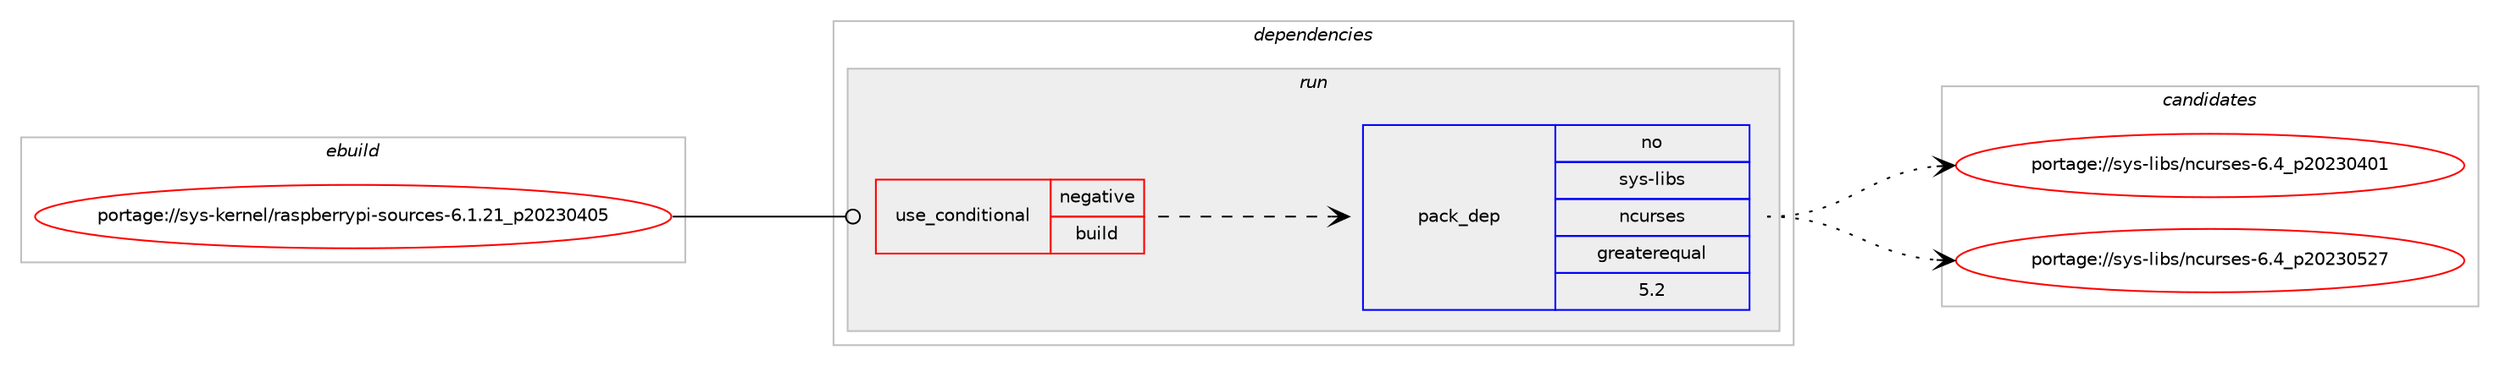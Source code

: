 digraph prolog {

# *************
# Graph options
# *************

newrank=true;
concentrate=true;
compound=true;
graph [rankdir=LR,fontname=Helvetica,fontsize=10,ranksep=1.5];#, ranksep=2.5, nodesep=0.2];
edge  [arrowhead=vee];
node  [fontname=Helvetica,fontsize=10];

# **********
# The ebuild
# **********

subgraph cluster_leftcol {
color=gray;
rank=same;
label=<<i>ebuild</i>>;
id [label="portage://sys-kernel/raspberrypi-sources-6.1.21_p20230405", color=red, width=4, href="../sys-kernel/raspberrypi-sources-6.1.21_p20230405.svg"];
}

# ****************
# The dependencies
# ****************

subgraph cluster_midcol {
color=gray;
label=<<i>dependencies</i>>;
subgraph cluster_compile {
fillcolor="#eeeeee";
style=filled;
label=<<i>compile</i>>;
}
subgraph cluster_compileandrun {
fillcolor="#eeeeee";
style=filled;
label=<<i>compile and run</i>>;
}
subgraph cluster_run {
fillcolor="#eeeeee";
style=filled;
label=<<i>run</i>>;
subgraph cond11453 {
dependency16225 [label=<<TABLE BORDER="0" CELLBORDER="1" CELLSPACING="0" CELLPADDING="4"><TR><TD ROWSPAN="3" CELLPADDING="10">use_conditional</TD></TR><TR><TD>negative</TD></TR><TR><TD>build</TD></TR></TABLE>>, shape=none, color=red];
# *** BEGIN UNKNOWN DEPENDENCY TYPE (TODO) ***
# dependency16225 -> package_dependency(portage://sys-kernel/raspberrypi-sources-6.1.21_p20230405,run,no,app-alternatives,cpio,none,[,,],[],[])
# *** END UNKNOWN DEPENDENCY TYPE (TODO) ***

# *** BEGIN UNKNOWN DEPENDENCY TYPE (TODO) ***
# dependency16225 -> package_dependency(portage://sys-kernel/raspberrypi-sources-6.1.21_p20230405,run,no,dev-lang,perl,none,[,,],[],[])
# *** END UNKNOWN DEPENDENCY TYPE (TODO) ***

# *** BEGIN UNKNOWN DEPENDENCY TYPE (TODO) ***
# dependency16225 -> package_dependency(portage://sys-kernel/raspberrypi-sources-6.1.21_p20230405,run,no,app-alternatives,bc,none,[,,],[],[])
# *** END UNKNOWN DEPENDENCY TYPE (TODO) ***

# *** BEGIN UNKNOWN DEPENDENCY TYPE (TODO) ***
# dependency16225 -> package_dependency(portage://sys-kernel/raspberrypi-sources-6.1.21_p20230405,run,no,dev-build,make,none,[,,],[],[])
# *** END UNKNOWN DEPENDENCY TYPE (TODO) ***

# *** BEGIN UNKNOWN DEPENDENCY TYPE (TODO) ***
# dependency16225 -> package_dependency(portage://sys-kernel/raspberrypi-sources-6.1.21_p20230405,run,no,sys-devel,bison,none,[,,],[],[])
# *** END UNKNOWN DEPENDENCY TYPE (TODO) ***

# *** BEGIN UNKNOWN DEPENDENCY TYPE (TODO) ***
# dependency16225 -> package_dependency(portage://sys-kernel/raspberrypi-sources-6.1.21_p20230405,run,no,sys-devel,flex,none,[,,],[],[])
# *** END UNKNOWN DEPENDENCY TYPE (TODO) ***

subgraph pack4612 {
dependency16226 [label=<<TABLE BORDER="0" CELLBORDER="1" CELLSPACING="0" CELLPADDING="4" WIDTH="220"><TR><TD ROWSPAN="6" CELLPADDING="30">pack_dep</TD></TR><TR><TD WIDTH="110">no</TD></TR><TR><TD>sys-libs</TD></TR><TR><TD>ncurses</TD></TR><TR><TD>greaterequal</TD></TR><TR><TD>5.2</TD></TR></TABLE>>, shape=none, color=blue];
}
dependency16225:e -> dependency16226:w [weight=20,style="dashed",arrowhead="vee"];
# *** BEGIN UNKNOWN DEPENDENCY TYPE (TODO) ***
# dependency16225 -> package_dependency(portage://sys-kernel/raspberrypi-sources-6.1.21_p20230405,run,no,virtual,libelf,none,[,,],[],[])
# *** END UNKNOWN DEPENDENCY TYPE (TODO) ***

# *** BEGIN UNKNOWN DEPENDENCY TYPE (TODO) ***
# dependency16225 -> package_dependency(portage://sys-kernel/raspberrypi-sources-6.1.21_p20230405,run,no,virtual,pkgconfig,none,[,,],[],[])
# *** END UNKNOWN DEPENDENCY TYPE (TODO) ***

}
id:e -> dependency16225:w [weight=20,style="solid",arrowhead="odot"];
}
}

# **************
# The candidates
# **************

subgraph cluster_choices {
rank=same;
color=gray;
label=<<i>candidates</i>>;

subgraph choice4612 {
color=black;
nodesep=1;
choice1151211154510810598115471109911711411510111545544652951125048505148524849 [label="portage://sys-libs/ncurses-6.4_p20230401", color=red, width=4,href="../sys-libs/ncurses-6.4_p20230401.svg"];
choice1151211154510810598115471109911711411510111545544652951125048505148535055 [label="portage://sys-libs/ncurses-6.4_p20230527", color=red, width=4,href="../sys-libs/ncurses-6.4_p20230527.svg"];
dependency16226:e -> choice1151211154510810598115471109911711411510111545544652951125048505148524849:w [style=dotted,weight="100"];
dependency16226:e -> choice1151211154510810598115471109911711411510111545544652951125048505148535055:w [style=dotted,weight="100"];
}
}

}
